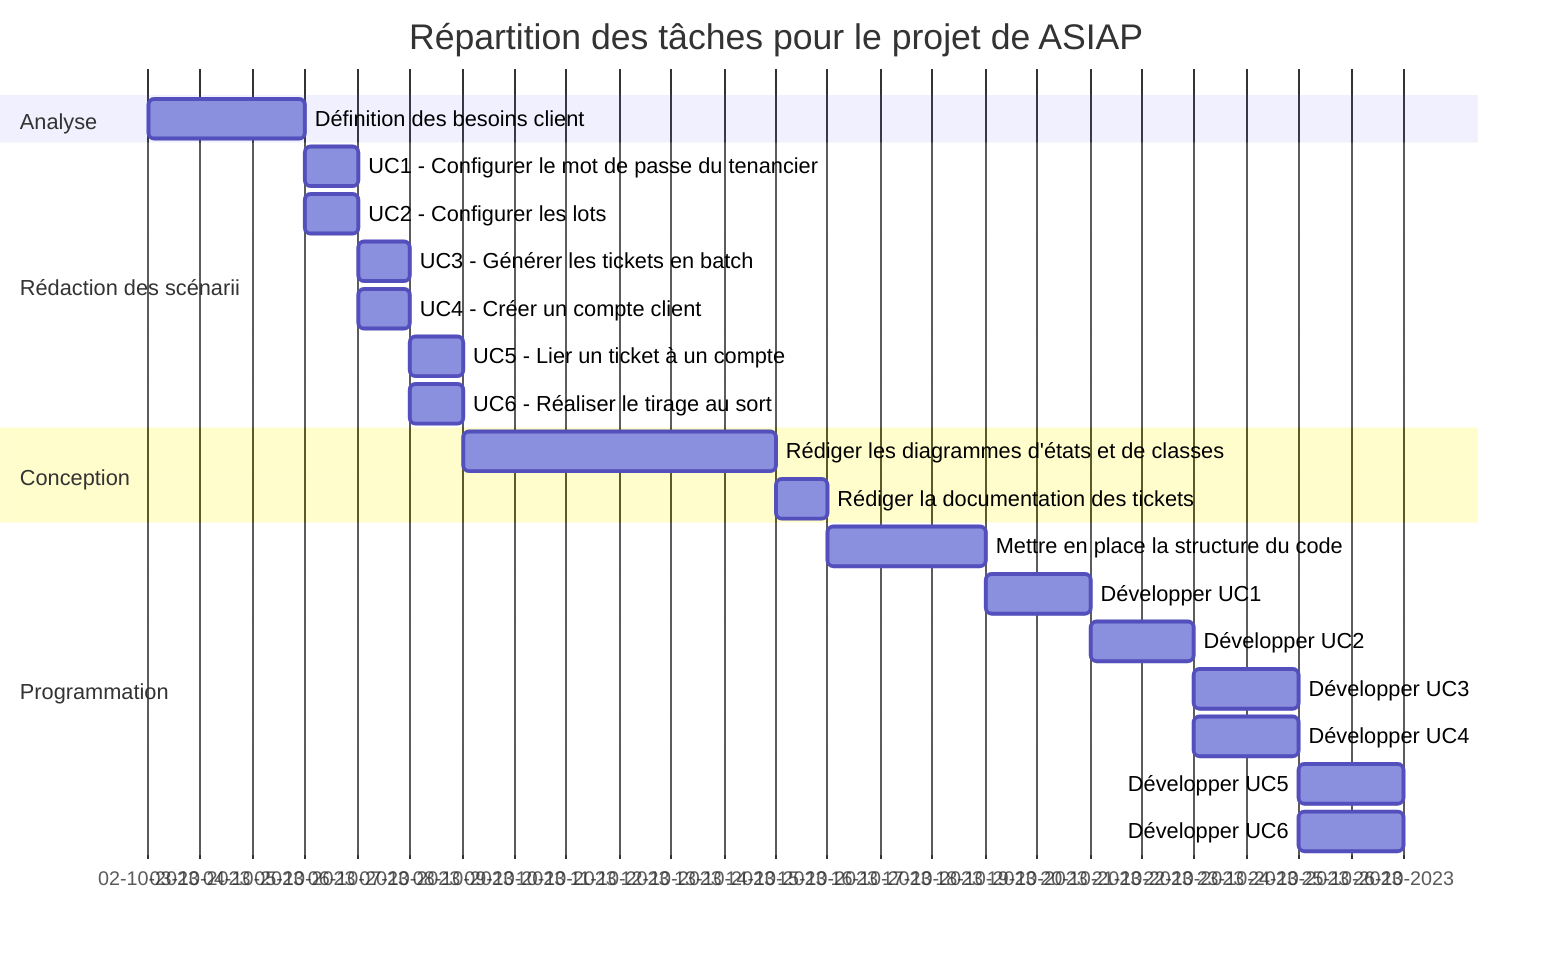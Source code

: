 gantt
    title Répartition des tâches pour le projet de ASIAP
    todayMarker off
    dateFormat DD/MM/YYYY
    axisFormat %d-%m-%Y
    tickInterval 1day
    
    section Analyse
    Définition des besoins client                       :A1, 02/10/2023, 3d
        section Rédaction des scénarii
        UC1 - Configurer le mot de passe du tenancier   :UC1, after A1, 1d
        UC2 - Configurer les lots                       :UC2, after A1, 1d
        UC3 - Générer les tickets en batch              :UC3, after UC2, 1d
        UC4 - Créer un compte client                    :UC4, after UC2, 1d
        UC5 - Lier un ticket à un compte                :UC5, after UC3, 1d
        UC6 - Réaliser le tirage au sort                :UC6, after UC3, 1d
    
    section Conception        
    Rédiger les diagrammes d'états et de classes        :C1, after UC6, 6d
    %% Pour UC1->UC8

    Rédiger la documentation des tickets                :C2, after C1, 1d
    %% Génération d'un identifiant unique
    
    section Programmation
    Mettre en place la structure du code                :P0, after C2, 3d
    Développer UC1                                      :P1, after P0, 2d
    Développer UC2                                      :P2, after P1, 2d
    Développer UC3                                      :P3, after P2, 2d
    Développer UC4                                      :P4, after P2, 2d
    Développer UC5                                      :P5, after P3, 2d
    Développer UC6                                      :P6, after P3, 2d